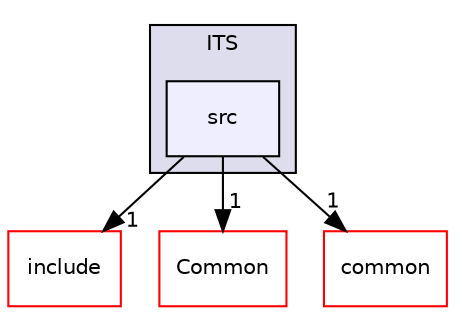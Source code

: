 digraph "/home/travis/build/AliceO2Group/AliceO2/DataFormats/Detectors/ITSMFT/ITS/src" {
  bgcolor=transparent;
  compound=true
  node [ fontsize="10", fontname="Helvetica"];
  edge [ labelfontsize="10", labelfontname="Helvetica"];
  subgraph clusterdir_279659ddc9854b304a1ef4f4a176eeda {
    graph [ bgcolor="#ddddee", pencolor="black", label="ITS" fontname="Helvetica", fontsize="10", URL="dir_279659ddc9854b304a1ef4f4a176eeda.html"]
  dir_0e7baa5a10cb3dfe8ef13a8eaffd94fb [shape=box, label="src", style="filled", fillcolor="#eeeeff", pencolor="black", URL="dir_0e7baa5a10cb3dfe8ef13a8eaffd94fb.html"];
  }
  dir_2670cea8fab64371920b2f1ad7e45a63 [shape=box label="include" color="red" URL="dir_2670cea8fab64371920b2f1ad7e45a63.html"];
  dir_4ab6b4cc6a7edbff49100e9123df213f [shape=box label="Common" color="red" URL="dir_4ab6b4cc6a7edbff49100e9123df213f.html"];
  dir_a24d6d0829ce59989bf769e9c553cbcc [shape=box label="common" color="red" URL="dir_a24d6d0829ce59989bf769e9c553cbcc.html"];
  dir_0e7baa5a10cb3dfe8ef13a8eaffd94fb->dir_2670cea8fab64371920b2f1ad7e45a63 [headlabel="1", labeldistance=1.5 headhref="dir_000095_000093.html"];
  dir_0e7baa5a10cb3dfe8ef13a8eaffd94fb->dir_4ab6b4cc6a7edbff49100e9123df213f [headlabel="1", labeldistance=1.5 headhref="dir_000095_000016.html"];
  dir_0e7baa5a10cb3dfe8ef13a8eaffd94fb->dir_a24d6d0829ce59989bf769e9c553cbcc [headlabel="1", labeldistance=1.5 headhref="dir_000095_000073.html"];
}
